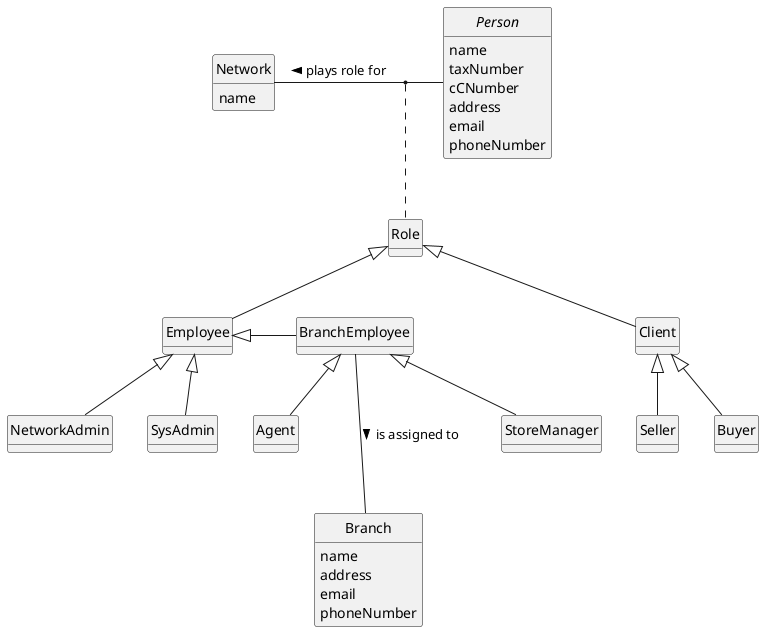 @startuml
'https://plantuml.com/class-diagram


skinparam monochrome true
skinparam packageStyle rectangle
skinparam shadowing false

'skinparam linetype ortho
'left to right direction
skinparam classAttributeIconSize 0
skinparam groupInheritance 1
hide circle
hide methods

class Network{
name
}
class Branch {
name
address
email
phoneNumber
}
class Employee {
'name
'taxNumber
'cCNumber
'address
'email
'phoneNumber
}
class BranchEmployee
class Role
class SysAdmin
class NetworkAdmin
class StoreManager
class Agent
class Client {
'name
'taxNumber
'cCNumber
'address
'email
'phoneNumber
}
class Buyer
class Seller
'class User
abstract class Person {
name
taxNumber
cCNumber
address
email
phoneNumber
}

'''''Option 1 -------------------
'Network -- Branch: owns >
'Network - Employee: employs >
''(Employee, Network) . Role
'
'Employee <|- BranchEmployee
'BranchEmployee ---- Branch: is assigned to >
'
'BranchEmployee <|-- StoreManager
'BranchEmployee <|-- Agent
'Employee <|-- SysAdmin
'Employee <|-- NetworkAdmin
'
'Person <|-- Employee
'Person <|-- Client
'
'Client <|-- Buyer
'Client <|-- Seller


''''''Option 2 -------------

Network - Person: plays role for <
(Network, Person) . Role

Role <|-- Employee
Role <|-- Client

Employee <|- BranchEmployee
BranchEmployee --- Branch: is assigned to >

BranchEmployee <|-- StoreManager
BranchEmployee <|-- Agent
Employee <|-- SysAdmin
Employee <|-- NetworkAdmin

'Person <|-- Employee
'Person <|-- Client

Client <|-- Buyer
Client <|-- Seller



@enduml